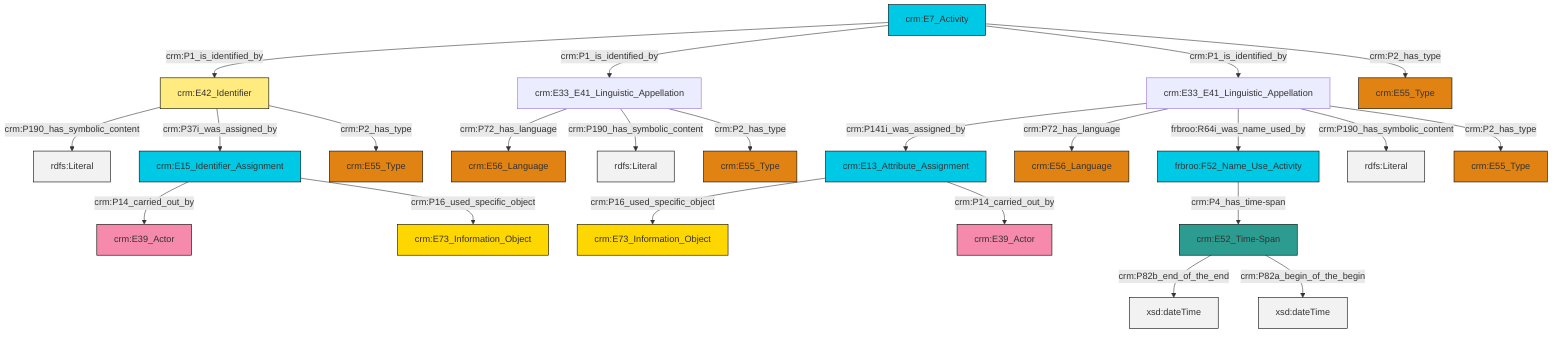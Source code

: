 graph TD
classDef Literal fill:#f2f2f2,stroke:#000000;
classDef CRM_Entity fill:#FFFFFF,stroke:#000000;
classDef Temporal_Entity fill:#00C9E6, stroke:#000000;
classDef Type fill:#E18312, stroke:#000000;
classDef Time-Span fill:#2C9C91, stroke:#000000;
classDef Appellation fill:#FFEB7F, stroke:#000000;
classDef Place fill:#008836, stroke:#000000;
classDef Persistent_Item fill:#B266B2, stroke:#000000;
classDef Conceptual_Object fill:#FFD700, stroke:#000000;
classDef Physical_Thing fill:#D2B48C, stroke:#000000;
classDef Actor fill:#f58aad, stroke:#000000;
classDef PC_Classes fill:#4ce600, stroke:#000000;
classDef Multi fill:#cccccc,stroke:#000000;

0["crm:E33_E41_Linguistic_Appellation"]:::Default -->|crm:P141i_was_assigned_by| 1["crm:E13_Attribute_Assignment"]:::Temporal_Entity
12["crm:E7_Activity"]:::Temporal_Entity -->|crm:P1_is_identified_by| 8["crm:E42_Identifier"]:::Appellation
0["crm:E33_E41_Linguistic_Appellation"]:::Default -->|crm:P72_has_language| 2["crm:E56_Language"]:::Type
13["crm:E33_E41_Linguistic_Appellation"]:::Default -->|crm:P72_has_language| 14["crm:E56_Language"]:::Type
0["crm:E33_E41_Linguistic_Appellation"]:::Default -->|frbroo:R64i_was_name_used_by| 15["frbroo:F52_Name_Use_Activity"]:::Temporal_Entity
1["crm:E13_Attribute_Assignment"]:::Temporal_Entity -->|crm:P16_used_specific_object| 24["crm:E73_Information_Object"]:::Conceptual_Object
10["crm:E15_Identifier_Assignment"]:::Temporal_Entity -->|crm:P14_carried_out_by| 19["crm:E39_Actor"]:::Actor
0["crm:E33_E41_Linguistic_Appellation"]:::Default -->|crm:P190_has_symbolic_content| 25[rdfs:Literal]:::Literal
15["frbroo:F52_Name_Use_Activity"]:::Temporal_Entity -->|crm:P4_has_time-span| 28["crm:E52_Time-Span"]:::Time-Span
12["crm:E7_Activity"]:::Temporal_Entity -->|crm:P1_is_identified_by| 13["crm:E33_E41_Linguistic_Appellation"]:::Default
0["crm:E33_E41_Linguistic_Appellation"]:::Default -->|crm:P2_has_type| 22["crm:E55_Type"]:::Type
8["crm:E42_Identifier"]:::Appellation -->|crm:P190_has_symbolic_content| 29[rdfs:Literal]:::Literal
28["crm:E52_Time-Span"]:::Time-Span -->|crm:P82b_end_of_the_end| 30[xsd:dateTime]:::Literal
10["crm:E15_Identifier_Assignment"]:::Temporal_Entity -->|crm:P16_used_specific_object| 31["crm:E73_Information_Object"]:::Conceptual_Object
8["crm:E42_Identifier"]:::Appellation -->|crm:P37i_was_assigned_by| 10["crm:E15_Identifier_Assignment"]:::Temporal_Entity
28["crm:E52_Time-Span"]:::Time-Span -->|crm:P82a_begin_of_the_begin| 35[xsd:dateTime]:::Literal
13["crm:E33_E41_Linguistic_Appellation"]:::Default -->|crm:P190_has_symbolic_content| 36[rdfs:Literal]:::Literal
12["crm:E7_Activity"]:::Temporal_Entity -->|crm:P1_is_identified_by| 0["crm:E33_E41_Linguistic_Appellation"]:::Default
12["crm:E7_Activity"]:::Temporal_Entity -->|crm:P2_has_type| 26["crm:E55_Type"]:::Type
13["crm:E33_E41_Linguistic_Appellation"]:::Default -->|crm:P2_has_type| 16["crm:E55_Type"]:::Type
1["crm:E13_Attribute_Assignment"]:::Temporal_Entity -->|crm:P14_carried_out_by| 39["crm:E39_Actor"]:::Actor
8["crm:E42_Identifier"]:::Appellation -->|crm:P2_has_type| 4["crm:E55_Type"]:::Type